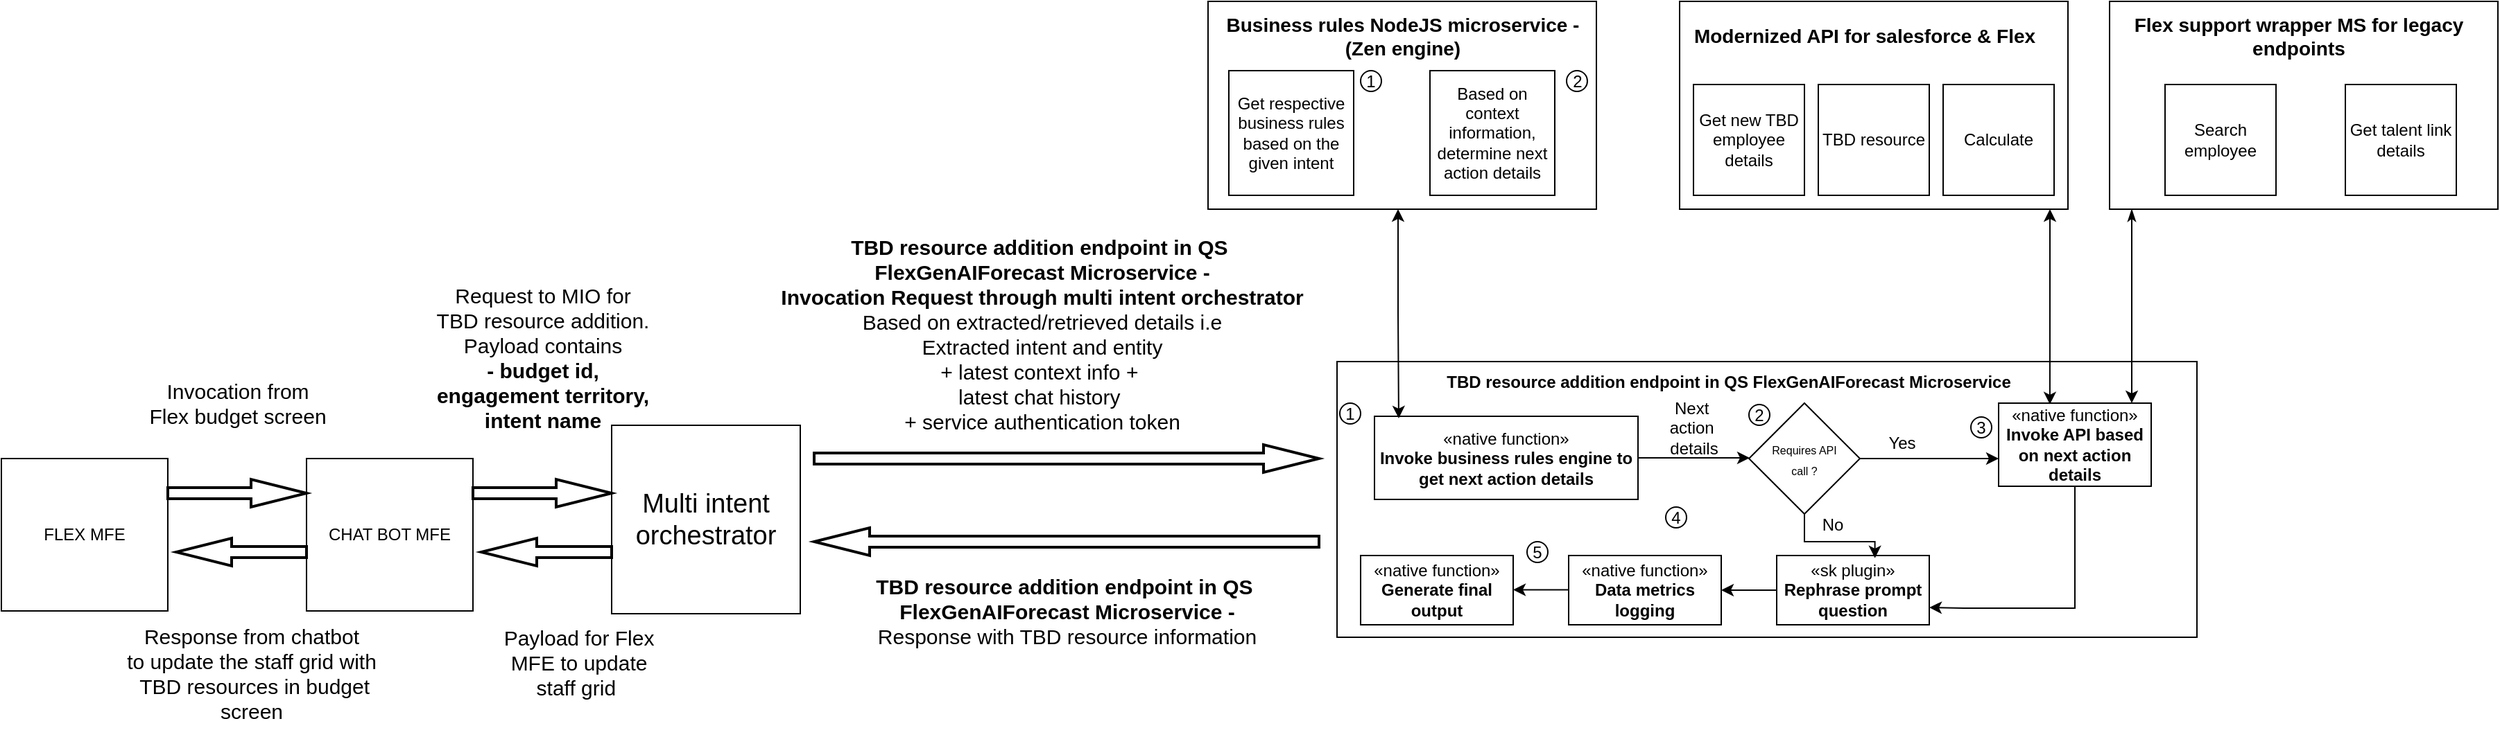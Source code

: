 <mxfile version="26.0.2">
  <diagram name="Page-1" id="gIdaaY2K4BaMiWHqVSfF">
    <mxGraphModel dx="2475" dy="826" grid="1" gridSize="10" guides="1" tooltips="1" connect="1" arrows="1" fold="1" page="1" pageScale="1" pageWidth="1169" pageHeight="827" math="0" shadow="0">
      <root>
        <mxCell id="0" />
        <mxCell id="1" parent="0" />
        <mxCell id="pSrs7uPZZeZ2gySkBNsR-4" value="&lt;font style=&quot;font-size: 19px;&quot;&gt;Multi intent orchestrator&lt;/font&gt;" style="whiteSpace=wrap;html=1;aspect=fixed;" parent="1" vertex="1">
          <mxGeometry x="10" y="506" width="136" height="136" as="geometry" />
        </mxCell>
        <mxCell id="pSrs7uPZZeZ2gySkBNsR-5" value="" style="rounded=0;whiteSpace=wrap;html=1;" parent="1" vertex="1">
          <mxGeometry x="533" y="460" width="620" height="199" as="geometry" />
        </mxCell>
        <mxCell id="pSrs7uPZZeZ2gySkBNsR-7" value="" style="verticalLabelPosition=bottom;verticalAlign=top;html=1;strokeWidth=2;shape=mxgraph.arrows2.arrow;dy=0.6;dx=40;notch=0;" parent="1" vertex="1">
          <mxGeometry x="156" y="520" width="364" height="20" as="geometry" />
        </mxCell>
        <mxCell id="pSrs7uPZZeZ2gySkBNsR-8" value="" style="verticalLabelPosition=bottom;verticalAlign=top;html=1;strokeWidth=2;shape=mxgraph.arrows2.arrow;dy=0.6;dx=40;notch=0;rotation=-180;" parent="1" vertex="1">
          <mxGeometry x="156" y="580" width="364" height="20" as="geometry" />
        </mxCell>
        <mxCell id="pSrs7uPZZeZ2gySkBNsR-9" value="&lt;b&gt;&lt;font style=&quot;font-size: 15px;&quot;&gt;TBD resource addition endpoint in QS&amp;nbsp;&lt;/font&gt;&lt;/b&gt;&lt;div&gt;&lt;b&gt;&lt;font style=&quot;font-size: 15px;&quot;&gt;FlexGenAIForecast Microservice -&lt;/font&gt;&lt;/b&gt;&lt;div&gt;&lt;span style=&quot;font-size: 15px;&quot;&gt;Response with TBD resource information&lt;/span&gt;&lt;/div&gt;&lt;/div&gt;" style="text;html=1;align=center;verticalAlign=middle;resizable=0;points=[];autosize=1;strokeColor=none;fillColor=none;" parent="1" vertex="1">
          <mxGeometry x="188" y="605" width="300" height="70" as="geometry" />
        </mxCell>
        <mxCell id="pSrs7uPZZeZ2gySkBNsR-10" value="&lt;div&gt;&lt;span style=&quot;font-size: 15px;&quot;&gt;&lt;b&gt;TBD resource addition endpoint in QS&amp;nbsp;&lt;/b&gt;&lt;/span&gt;&lt;/div&gt;&lt;div&gt;&lt;span style=&quot;font-size: 15px;&quot;&gt;&lt;b&gt;FlexGenAIForecast Microservice -&lt;/b&gt;&lt;/span&gt;&lt;/div&gt;&lt;div&gt;&lt;span style=&quot;font-size: 15px;&quot;&gt;&lt;b&gt;Invocation Request through multi intent orchestrator&lt;/b&gt;&lt;/span&gt;&lt;/div&gt;&lt;div&gt;&lt;span style=&quot;font-size: 15px;&quot;&gt;Based on extracted/retrieved details i.e&lt;/span&gt;&lt;/div&gt;&lt;div&gt;&lt;span style=&quot;font-size: 15px;&quot;&gt;Extracted intent and entity&lt;/span&gt;&lt;/div&gt;&lt;div&gt;&lt;span style=&quot;font-size: 15px;&quot;&gt;+ latest context info +&amp;nbsp;&lt;/span&gt;&lt;/div&gt;&lt;div&gt;&lt;span style=&quot;font-size: 15px;&quot;&gt;latest chat history&amp;nbsp;&lt;/span&gt;&lt;/div&gt;&lt;div&gt;&lt;span style=&quot;font-size: 15px;&quot;&gt;+ service authentication token&lt;/span&gt;&lt;/div&gt;" style="text;html=1;align=center;verticalAlign=middle;resizable=0;points=[];autosize=1;strokeColor=none;fillColor=none;" parent="1" vertex="1">
          <mxGeometry x="120" y="360" width="400" height="160" as="geometry" />
        </mxCell>
        <mxCell id="pSrs7uPZZeZ2gySkBNsR-15" value="«native function»&lt;br&gt;&lt;b&gt;Generate final output&lt;/b&gt;" style="html=1;whiteSpace=wrap;" parent="1" vertex="1">
          <mxGeometry x="550" y="600" width="110" height="50" as="geometry" />
        </mxCell>
        <mxCell id="pSrs7uPZZeZ2gySkBNsR-16" value="«native function»&lt;br&gt;&lt;b&gt;Data metrics logging&lt;/b&gt;" style="html=1;whiteSpace=wrap;" parent="1" vertex="1">
          <mxGeometry x="700" y="600" width="110" height="50" as="geometry" />
        </mxCell>
        <mxCell id="pSrs7uPZZeZ2gySkBNsR-17" value="«sk plugin»&lt;br&gt;&lt;b&gt;Rephrase prompt question&lt;/b&gt;" style="html=1;whiteSpace=wrap;" parent="1" vertex="1">
          <mxGeometry x="850" y="600" width="110" height="50" as="geometry" />
        </mxCell>
        <mxCell id="pSrs7uPZZeZ2gySkBNsR-18" value="" style="endArrow=classic;html=1;rounded=0;exitX=0;exitY=0.5;exitDx=0;exitDy=0;entryX=1;entryY=0.5;entryDx=0;entryDy=0;" parent="1" source="pSrs7uPZZeZ2gySkBNsR-17" target="pSrs7uPZZeZ2gySkBNsR-16" edge="1">
          <mxGeometry width="50" height="50" relative="1" as="geometry">
            <mxPoint x="850" y="622.95" as="sourcePoint" />
            <mxPoint x="716.5" y="559.999" as="targetPoint" />
          </mxGeometry>
        </mxCell>
        <mxCell id="pSrs7uPZZeZ2gySkBNsR-19" value="" style="endArrow=classic;html=1;rounded=0;exitX=0;exitY=0.5;exitDx=0;exitDy=0;entryX=1;entryY=0.5;entryDx=0;entryDy=0;" parent="1" edge="1">
          <mxGeometry width="50" height="50" relative="1" as="geometry">
            <mxPoint x="700" y="624.7" as="sourcePoint" />
            <mxPoint x="660" y="624.7" as="targetPoint" />
          </mxGeometry>
        </mxCell>
        <mxCell id="pSrs7uPZZeZ2gySkBNsR-20" value="5" style="ellipse;whiteSpace=wrap;html=1;aspect=fixed;" parent="1" vertex="1">
          <mxGeometry x="670" y="590" width="15" height="15" as="geometry" />
        </mxCell>
        <mxCell id="pSrs7uPZZeZ2gySkBNsR-39" style="edgeStyle=orthogonalEdgeStyle;rounded=0;orthogonalLoop=1;jettySize=auto;html=1;" parent="1" source="pSrs7uPZZeZ2gySkBNsR-22" target="pSrs7uPZZeZ2gySkBNsR-24" edge="1">
          <mxGeometry relative="1" as="geometry">
            <Array as="points">
              <mxPoint x="770" y="530" />
              <mxPoint x="770" y="530" />
            </Array>
          </mxGeometry>
        </mxCell>
        <mxCell id="pSrs7uPZZeZ2gySkBNsR-22" value="«native function»&lt;br&gt;&lt;b&gt;Invoke business rules engine to get next action details&lt;/b&gt;" style="html=1;whiteSpace=wrap;" parent="1" vertex="1">
          <mxGeometry x="560" y="499.5" width="190" height="60" as="geometry" />
        </mxCell>
        <mxCell id="pSrs7uPZZeZ2gySkBNsR-34" style="edgeStyle=orthogonalEdgeStyle;rounded=0;orthogonalLoop=1;jettySize=auto;html=1;entryX=1;entryY=0.75;entryDx=0;entryDy=0;" parent="1" source="pSrs7uPZZeZ2gySkBNsR-23" target="pSrs7uPZZeZ2gySkBNsR-17" edge="1">
          <mxGeometry relative="1" as="geometry">
            <Array as="points">
              <mxPoint x="1065" y="638" />
              <mxPoint x="985" y="638" />
            </Array>
          </mxGeometry>
        </mxCell>
        <mxCell id="pSrs7uPZZeZ2gySkBNsR-23" value="«native function»&lt;br&gt;&lt;b&gt;Invoke API based on next action details&lt;/b&gt;" style="html=1;whiteSpace=wrap;" parent="1" vertex="1">
          <mxGeometry x="1010" y="490" width="110" height="60" as="geometry" />
        </mxCell>
        <mxCell id="pSrs7uPZZeZ2gySkBNsR-36" style="edgeStyle=orthogonalEdgeStyle;rounded=0;orthogonalLoop=1;jettySize=auto;html=1;" parent="1" source="pSrs7uPZZeZ2gySkBNsR-24" target="pSrs7uPZZeZ2gySkBNsR-23" edge="1">
          <mxGeometry relative="1" as="geometry">
            <Array as="points">
              <mxPoint x="990" y="530" />
              <mxPoint x="990" y="530" />
            </Array>
          </mxGeometry>
        </mxCell>
        <mxCell id="pSrs7uPZZeZ2gySkBNsR-24" value="&lt;font style=&quot;font-size: 8px; line-height: 50%;&quot;&gt;Requires API &lt;br&gt;call ?&lt;/font&gt;" style="rhombus;whiteSpace=wrap;html=1;" parent="1" vertex="1">
          <mxGeometry x="830" y="490" width="80" height="80" as="geometry" />
        </mxCell>
        <mxCell id="pSrs7uPZZeZ2gySkBNsR-28" value="4" style="ellipse;whiteSpace=wrap;html=1;aspect=fixed;" parent="1" vertex="1">
          <mxGeometry x="770" y="565" width="15" height="15" as="geometry" />
        </mxCell>
        <mxCell id="pSrs7uPZZeZ2gySkBNsR-29" value="1" style="ellipse;whiteSpace=wrap;html=1;aspect=fixed;" parent="1" vertex="1">
          <mxGeometry x="535" y="490" width="15" height="15" as="geometry" />
        </mxCell>
        <mxCell id="pSrs7uPZZeZ2gySkBNsR-30" value="2" style="ellipse;whiteSpace=wrap;html=1;aspect=fixed;" parent="1" vertex="1">
          <mxGeometry x="830" y="491" width="15" height="15" as="geometry" />
        </mxCell>
        <mxCell id="pSrs7uPZZeZ2gySkBNsR-37" value="3" style="ellipse;whiteSpace=wrap;html=1;aspect=fixed;" parent="1" vertex="1">
          <mxGeometry x="990" y="500" width="15" height="15" as="geometry" />
        </mxCell>
        <mxCell id="pSrs7uPZZeZ2gySkBNsR-38" style="edgeStyle=orthogonalEdgeStyle;rounded=0;orthogonalLoop=1;jettySize=auto;html=1;entryX=0.644;entryY=0.038;entryDx=0;entryDy=0;entryPerimeter=0;" parent="1" source="pSrs7uPZZeZ2gySkBNsR-24" target="pSrs7uPZZeZ2gySkBNsR-17" edge="1">
          <mxGeometry relative="1" as="geometry" />
        </mxCell>
        <mxCell id="pSrs7uPZZeZ2gySkBNsR-40" value="Next&amp;nbsp;&lt;div&gt;action&amp;nbsp;&lt;/div&gt;&lt;div&gt;details&lt;/div&gt;" style="text;html=1;align=center;verticalAlign=middle;resizable=0;points=[];autosize=1;strokeColor=none;fillColor=none;" parent="1" vertex="1">
          <mxGeometry x="760" y="477.5" width="60" height="60" as="geometry" />
        </mxCell>
        <mxCell id="pSrs7uPZZeZ2gySkBNsR-41" value="Yes&lt;div&gt;&lt;br&gt;&lt;/div&gt;" style="text;html=1;align=center;verticalAlign=middle;resizable=0;points=[];autosize=1;strokeColor=none;fillColor=none;" parent="1" vertex="1">
          <mxGeometry x="920" y="506" width="40" height="40" as="geometry" />
        </mxCell>
        <mxCell id="pSrs7uPZZeZ2gySkBNsR-42" value="No&lt;div&gt;&lt;br&gt;&lt;/div&gt;" style="text;html=1;align=center;verticalAlign=middle;resizable=0;points=[];autosize=1;strokeColor=none;fillColor=none;" parent="1" vertex="1">
          <mxGeometry x="870" y="565" width="40" height="40" as="geometry" />
        </mxCell>
        <mxCell id="pSrs7uPZZeZ2gySkBNsR-43" value="&lt;div&gt;&lt;b&gt;TBD resource addition endpoint in QS&amp;nbsp;&lt;/b&gt;&lt;b style=&quot;background-color: initial;&quot;&gt;FlexGenAIForecast Microservice&lt;/b&gt;&lt;/div&gt;" style="text;html=1;align=center;verticalAlign=middle;resizable=0;points=[];autosize=1;strokeColor=none;fillColor=none;" parent="1" vertex="1">
          <mxGeometry x="600" y="460" width="430" height="30" as="geometry" />
        </mxCell>
        <mxCell id="pSrs7uPZZeZ2gySkBNsR-54" value="" style="rounded=0;whiteSpace=wrap;html=1;" parent="1" vertex="1">
          <mxGeometry x="440" y="200" width="280" height="150" as="geometry" />
        </mxCell>
        <mxCell id="pSrs7uPZZeZ2gySkBNsR-55" value="" style="rounded=0;whiteSpace=wrap;html=1;" parent="1" vertex="1">
          <mxGeometry x="780" y="200" width="280" height="150" as="geometry" />
        </mxCell>
        <mxCell id="pSrs7uPZZeZ2gySkBNsR-56" value="" style="rounded=0;whiteSpace=wrap;html=1;" parent="1" vertex="1">
          <mxGeometry x="1090" y="200" width="280" height="150" as="geometry" />
        </mxCell>
        <mxCell id="pSrs7uPZZeZ2gySkBNsR-57" value="Get new TBD employee details" style="whiteSpace=wrap;html=1;aspect=fixed;" parent="1" vertex="1">
          <mxGeometry x="790" y="260" width="80" height="80" as="geometry" />
        </mxCell>
        <mxCell id="pSrs7uPZZeZ2gySkBNsR-58" value="TBD resource" style="whiteSpace=wrap;html=1;aspect=fixed;" parent="1" vertex="1">
          <mxGeometry x="880" y="260" width="80" height="80" as="geometry" />
        </mxCell>
        <mxCell id="pSrs7uPZZeZ2gySkBNsR-59" value="Calculate" style="whiteSpace=wrap;html=1;aspect=fixed;" parent="1" vertex="1">
          <mxGeometry x="970" y="260" width="80" height="80" as="geometry" />
        </mxCell>
        <mxCell id="pSrs7uPZZeZ2gySkBNsR-60" value="&lt;font style=&quot;font-size: 14px;&quot;&gt;&lt;b&gt;Modernized API for salesforce &amp;amp; Flex&lt;/b&gt;&lt;/font&gt;" style="text;html=1;align=center;verticalAlign=middle;whiteSpace=wrap;rounded=0;" parent="1" vertex="1">
          <mxGeometry x="780" y="210" width="267" height="30" as="geometry" />
        </mxCell>
        <mxCell id="pSrs7uPZZeZ2gySkBNsR-62" value="Search employee" style="whiteSpace=wrap;html=1;aspect=fixed;" parent="1" vertex="1">
          <mxGeometry x="1130" y="260" width="80" height="80" as="geometry" />
        </mxCell>
        <mxCell id="pSrs7uPZZeZ2gySkBNsR-63" value="Get talent link details" style="whiteSpace=wrap;html=1;aspect=fixed;" parent="1" vertex="1">
          <mxGeometry x="1260" y="260" width="80" height="80" as="geometry" />
        </mxCell>
        <mxCell id="pSrs7uPZZeZ2gySkBNsR-65" value="&lt;font style=&quot;font-size: 14px;&quot;&gt;&lt;b&gt;Flex support wrapper MS for legacy endpoints&lt;/b&gt;&lt;/font&gt;" style="text;html=1;align=center;verticalAlign=middle;whiteSpace=wrap;rounded=0;" parent="1" vertex="1">
          <mxGeometry x="1093" y="210" width="267" height="30" as="geometry" />
        </mxCell>
        <mxCell id="pSrs7uPZZeZ2gySkBNsR-66" value="Get respective business rules based on the given intent" style="whiteSpace=wrap;html=1;aspect=fixed;" parent="1" vertex="1">
          <mxGeometry x="455" y="250" width="90" height="90" as="geometry" />
        </mxCell>
        <mxCell id="pSrs7uPZZeZ2gySkBNsR-67" value="Based on context information, determine next action details" style="whiteSpace=wrap;html=1;aspect=fixed;" parent="1" vertex="1">
          <mxGeometry x="600" y="250" width="90" height="90" as="geometry" />
        </mxCell>
        <mxCell id="pSrs7uPZZeZ2gySkBNsR-68" value="1" style="ellipse;whiteSpace=wrap;html=1;aspect=fixed;" parent="1" vertex="1">
          <mxGeometry x="550" y="250" width="15" height="15" as="geometry" />
        </mxCell>
        <mxCell id="pSrs7uPZZeZ2gySkBNsR-69" value="2" style="ellipse;whiteSpace=wrap;html=1;aspect=fixed;" parent="1" vertex="1">
          <mxGeometry x="698.5" y="250" width="15" height="15" as="geometry" />
        </mxCell>
        <mxCell id="pSrs7uPZZeZ2gySkBNsR-70" value="&lt;font style=&quot;font-size: 14px;&quot;&gt;&lt;b&gt;Business rules NodeJS microservice - (Zen engine)&lt;/b&gt;&lt;/font&gt;" style="text;html=1;align=center;verticalAlign=middle;whiteSpace=wrap;rounded=0;" parent="1" vertex="1">
          <mxGeometry x="446.5" y="210" width="267" height="30" as="geometry" />
        </mxCell>
        <mxCell id="pSrs7uPZZeZ2gySkBNsR-74" style="edgeStyle=orthogonalEdgeStyle;rounded=0;orthogonalLoop=1;jettySize=auto;html=1;entryX=0.092;entryY=0.024;entryDx=0;entryDy=0;entryPerimeter=0;startArrow=classic;startFill=1;" parent="1" source="pSrs7uPZZeZ2gySkBNsR-54" target="pSrs7uPZZeZ2gySkBNsR-22" edge="1">
          <mxGeometry relative="1" as="geometry">
            <Array as="points">
              <mxPoint x="577" y="425" />
              <mxPoint x="578" y="425" />
            </Array>
          </mxGeometry>
        </mxCell>
        <mxCell id="pSrs7uPZZeZ2gySkBNsR-75" style="edgeStyle=orthogonalEdgeStyle;rounded=0;orthogonalLoop=1;jettySize=auto;html=1;entryX=0.336;entryY=0.015;entryDx=0;entryDy=0;entryPerimeter=0;startArrow=classic;startFill=1;" parent="1" source="pSrs7uPZZeZ2gySkBNsR-55" target="pSrs7uPZZeZ2gySkBNsR-23" edge="1">
          <mxGeometry relative="1" as="geometry">
            <Array as="points">
              <mxPoint x="1047" y="380" />
              <mxPoint x="1047" y="380" />
            </Array>
          </mxGeometry>
        </mxCell>
        <mxCell id="pSrs7uPZZeZ2gySkBNsR-76" style="edgeStyle=orthogonalEdgeStyle;rounded=0;orthogonalLoop=1;jettySize=auto;html=1;startArrow=classicThin;startFill=1;" parent="1" source="pSrs7uPZZeZ2gySkBNsR-56" edge="1">
          <mxGeometry relative="1" as="geometry">
            <mxPoint x="1106" y="490" as="targetPoint" />
            <Array as="points">
              <mxPoint x="1106" y="390" />
              <mxPoint x="1106" y="390" />
            </Array>
          </mxGeometry>
        </mxCell>
        <mxCell id="oPa8zWOb1V9ht8Th1zbh-1" value="CHAT BOT MFE" style="rounded=0;whiteSpace=wrap;html=1;" parent="1" vertex="1">
          <mxGeometry x="-210" y="530" width="120" height="110" as="geometry" />
        </mxCell>
        <mxCell id="oPa8zWOb1V9ht8Th1zbh-4" value="" style="verticalLabelPosition=bottom;verticalAlign=top;html=1;strokeWidth=2;shape=mxgraph.arrows2.arrow;dy=0.6;dx=40;notch=0;" parent="1" vertex="1">
          <mxGeometry x="-90" y="545" width="100" height="20" as="geometry" />
        </mxCell>
        <mxCell id="oPa8zWOb1V9ht8Th1zbh-5" value="" style="verticalLabelPosition=bottom;verticalAlign=top;html=1;strokeWidth=2;shape=mxgraph.arrows2.arrow;dy=0.6;dx=40;notch=0;rotation=-180;" parent="1" vertex="1">
          <mxGeometry x="-84" y="587.5" width="94" height="20" as="geometry" />
        </mxCell>
        <mxCell id="TLiKw5Zl44_ZbLvSAun2-1" value="FLEX MFE" style="rounded=0;whiteSpace=wrap;html=1;" vertex="1" parent="1">
          <mxGeometry x="-430" y="530" width="120" height="110" as="geometry" />
        </mxCell>
        <mxCell id="TLiKw5Zl44_ZbLvSAun2-2" value="" style="verticalLabelPosition=bottom;verticalAlign=top;html=1;strokeWidth=2;shape=mxgraph.arrows2.arrow;dy=0.6;dx=40;notch=0;" vertex="1" parent="1">
          <mxGeometry x="-310" y="545" width="100" height="20" as="geometry" />
        </mxCell>
        <mxCell id="TLiKw5Zl44_ZbLvSAun2-3" value="" style="verticalLabelPosition=bottom;verticalAlign=top;html=1;strokeWidth=2;shape=mxgraph.arrows2.arrow;dy=0.6;dx=40;notch=0;rotation=-180;" vertex="1" parent="1">
          <mxGeometry x="-304" y="587.5" width="94" height="20" as="geometry" />
        </mxCell>
        <mxCell id="TLiKw5Zl44_ZbLvSAun2-4" value="&lt;span style=&quot;font-size: 15px;&quot;&gt;Response from chatbot &lt;br&gt;to update the staff grid with&lt;br&gt;&amp;nbsp;TBD resources&amp;nbsp;&lt;/span&gt;&lt;span style=&quot;font-size: 15px;&quot;&gt;in budget &lt;br&gt;screen&lt;/span&gt;&lt;span style=&quot;font-size: 15px;&quot;&gt;&lt;/span&gt;" style="text;html=1;align=center;verticalAlign=middle;resizable=0;points=[];autosize=1;strokeColor=none;fillColor=none;" vertex="1" parent="1">
          <mxGeometry x="-350" y="640" width="200" height="90" as="geometry" />
        </mxCell>
        <mxCell id="TLiKw5Zl44_ZbLvSAun2-5" value="&lt;span style=&quot;font-size: 15px;&quot;&gt;Invocation from &lt;br&gt;Flex budget screen&lt;/span&gt;" style="text;html=1;align=center;verticalAlign=middle;resizable=0;points=[];autosize=1;strokeColor=none;fillColor=none;" vertex="1" parent="1">
          <mxGeometry x="-335" y="465" width="150" height="50" as="geometry" />
        </mxCell>
        <mxCell id="TLiKw5Zl44_ZbLvSAun2-6" value="&lt;span style=&quot;font-size: 15px;&quot;&gt;Request to MIO for &lt;br&gt;TBD resource addition.&lt;br&gt;Payload contains&lt;br&gt;&lt;b&gt;- budget id, &lt;br&gt;engagement territory, &lt;br&gt;intent name&lt;/b&gt;&lt;br&gt;&lt;br&gt;&lt;/span&gt;" style="text;html=1;align=center;verticalAlign=middle;resizable=0;points=[];autosize=1;strokeColor=none;fillColor=none;" vertex="1" parent="1">
          <mxGeometry x="-130" y="396" width="180" height="140" as="geometry" />
        </mxCell>
        <mxCell id="TLiKw5Zl44_ZbLvSAun2-8" value="&lt;span style=&quot;font-size: 15px;&quot;&gt;Payload for Flex &lt;br&gt;MFE to update &lt;br&gt;staff grid&amp;nbsp;&lt;/span&gt;" style="text;html=1;align=center;verticalAlign=middle;resizable=0;points=[];autosize=1;strokeColor=none;fillColor=none;" vertex="1" parent="1">
          <mxGeometry x="-79" y="642" width="130" height="70" as="geometry" />
        </mxCell>
      </root>
    </mxGraphModel>
  </diagram>
</mxfile>
